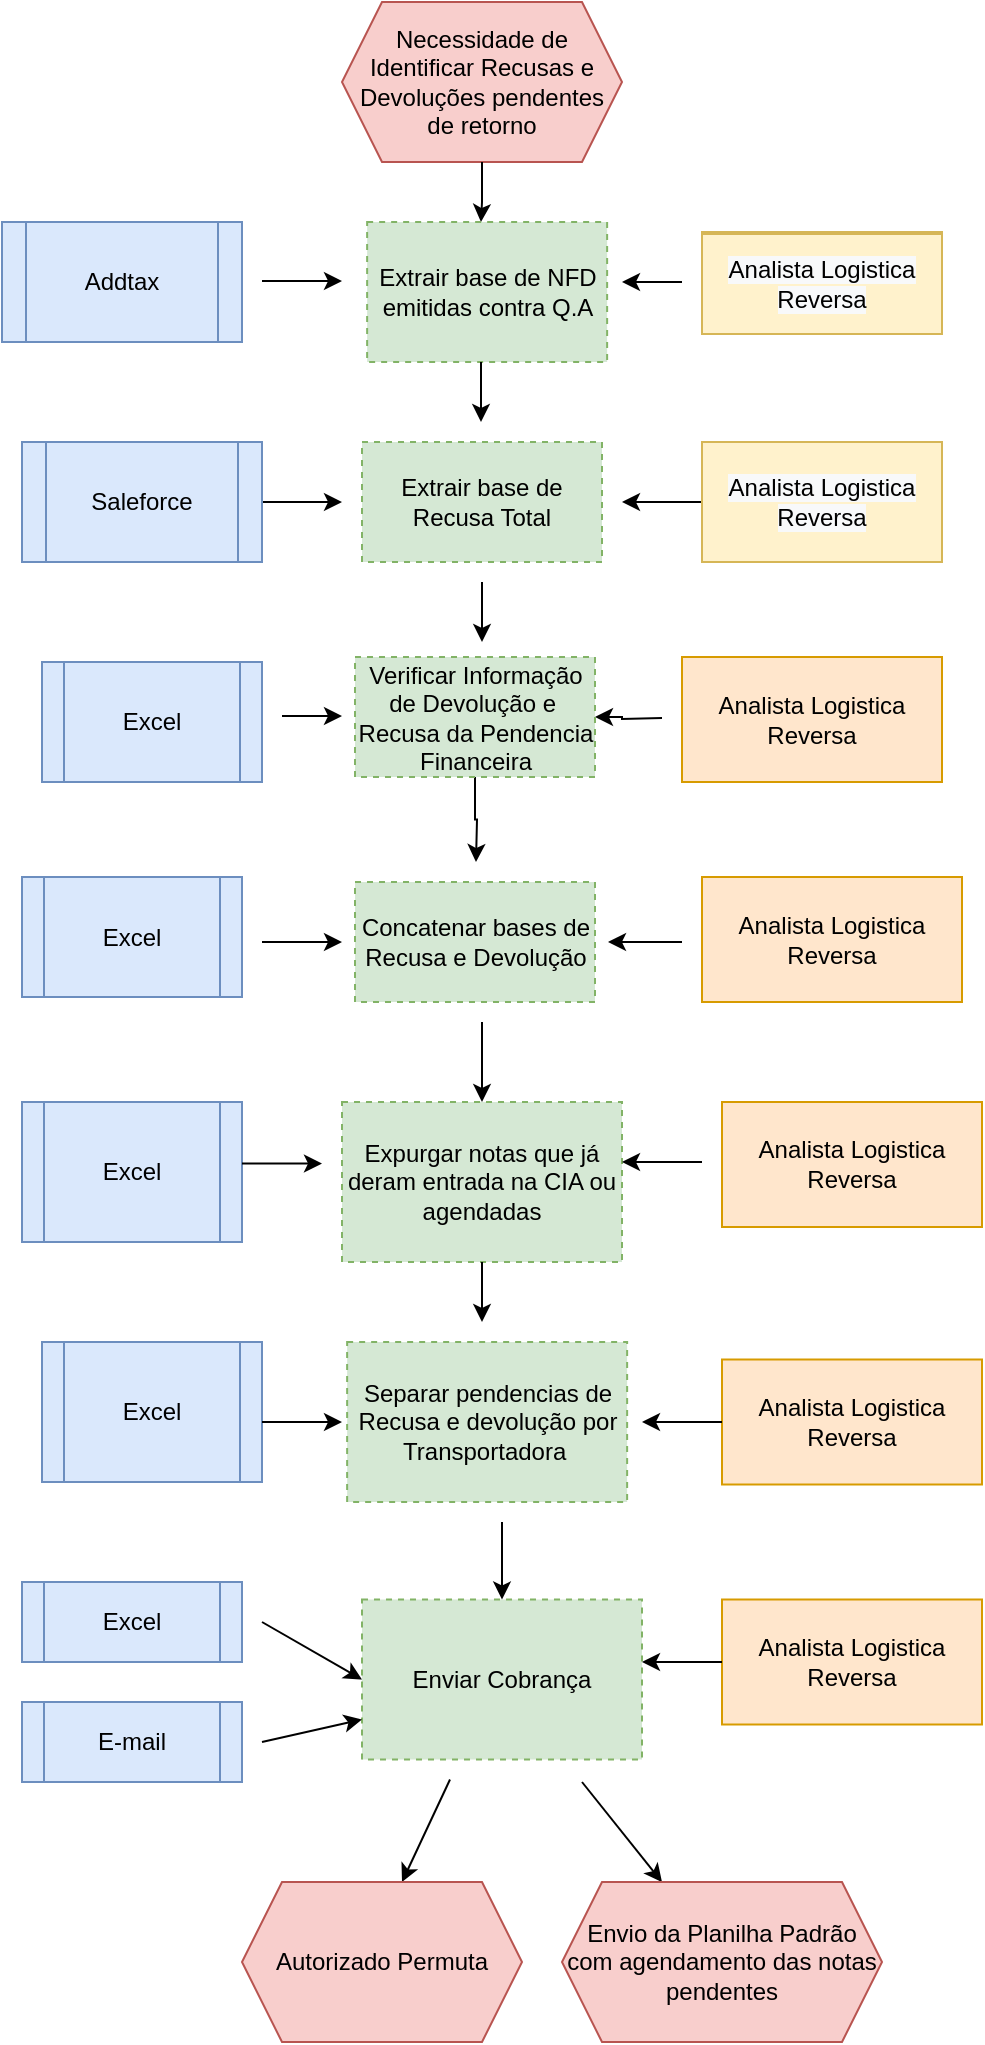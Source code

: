 <mxfile version="15.8.8" type="github" pages="2">
  <diagram name="Cenario Atual" id="1wXLa7j6M4l5O0fMWjpv">
    <mxGraphModel dx="868" dy="482" grid="1" gridSize="10" guides="1" tooltips="1" connect="1" arrows="1" fold="1" page="1" pageScale="1" pageWidth="827" pageHeight="1169" math="0" shadow="0">
      <root>
        <mxCell id="LYyk9Dx0ZVhr3AgMFDWi-0" />
        <mxCell id="LYyk9Dx0ZVhr3AgMFDWi-1" parent="LYyk9Dx0ZVhr3AgMFDWi-0" />
        <mxCell id="blbZEJMpm541hF0UHcoM-0" value="" style="edgeStyle=orthogonalEdgeStyle;rounded=0;orthogonalLoop=1;jettySize=auto;html=1;" parent="LYyk9Dx0ZVhr3AgMFDWi-1" target="blbZEJMpm541hF0UHcoM-20" edge="1">
          <mxGeometry relative="1" as="geometry">
            <mxPoint x="520" y="358" as="sourcePoint" />
          </mxGeometry>
        </mxCell>
        <mxCell id="blbZEJMpm541hF0UHcoM-1" value="&lt;span style=&quot;font-family: &amp;#34;helvetica&amp;#34;&quot;&gt;Analista Logistica Reversa&lt;/span&gt;" style="rounded=0;whiteSpace=wrap;html=1;fillColor=#ffe6cc;strokeColor=#d79b00;" parent="LYyk9Dx0ZVhr3AgMFDWi-1" vertex="1">
          <mxGeometry x="530" y="327.5" width="130" height="62.5" as="geometry" />
        </mxCell>
        <mxCell id="blbZEJMpm541hF0UHcoM-2" value="Excel" style="shape=process;whiteSpace=wrap;html=1;backgroundOutline=1;fillColor=#dae8fc;strokeColor=#6c8ebf;" parent="LYyk9Dx0ZVhr3AgMFDWi-1" vertex="1">
          <mxGeometry x="210" y="330" width="110" height="60" as="geometry" />
        </mxCell>
        <mxCell id="blbZEJMpm541hF0UHcoM-3" value="" style="endArrow=classic;html=1;rounded=0;" parent="LYyk9Dx0ZVhr3AgMFDWi-1" edge="1">
          <mxGeometry width="50" height="50" relative="1" as="geometry">
            <mxPoint x="330" y="357" as="sourcePoint" />
            <mxPoint x="360" y="357" as="targetPoint" />
          </mxGeometry>
        </mxCell>
        <mxCell id="blbZEJMpm541hF0UHcoM-4" value="&lt;font style=&quot;vertical-align: inherit&quot;&gt;&lt;font style=&quot;vertical-align: inherit&quot;&gt;Necessidade de Identificar Recusas e Devoluções pendentes de retorno&lt;/font&gt;&lt;/font&gt;" style="shape=hexagon;perimeter=hexagonPerimeter2;whiteSpace=wrap;html=1;fixedSize=1;fillColor=#f8cecc;strokeColor=#b85450;" parent="LYyk9Dx0ZVhr3AgMFDWi-1" vertex="1">
          <mxGeometry x="360" width="140" height="80" as="geometry" />
        </mxCell>
        <mxCell id="blbZEJMpm541hF0UHcoM-5" value="" style="endArrow=classic;html=1;rounded=0;exitX=0.5;exitY=1;exitDx=0;exitDy=0;" parent="LYyk9Dx0ZVhr3AgMFDWi-1" source="blbZEJMpm541hF0UHcoM-4" edge="1">
          <mxGeometry width="50" height="50" relative="1" as="geometry">
            <mxPoint x="430" y="90" as="sourcePoint" />
            <mxPoint x="429.5" y="110.0" as="targetPoint" />
            <Array as="points">
              <mxPoint x="430" y="100" />
            </Array>
          </mxGeometry>
        </mxCell>
        <mxCell id="blbZEJMpm541hF0UHcoM-6" value="&lt;font style=&quot;vertical-align: inherit&quot;&gt;&lt;font style=&quot;vertical-align: inherit&quot;&gt;&lt;font style=&quot;vertical-align: inherit&quot;&gt;&lt;font style=&quot;vertical-align: inherit&quot;&gt;Extrair base de NFD emitidas contra Q.A&lt;/font&gt;&lt;/font&gt;&lt;/font&gt;&lt;/font&gt;" style="rounded=0;whiteSpace=wrap;html=1;dashed=1;fillColor=#d5e8d4;strokeColor=#82b366;" parent="LYyk9Dx0ZVhr3AgMFDWi-1" vertex="1">
          <mxGeometry x="372.57" y="110" width="120" height="70" as="geometry" />
        </mxCell>
        <mxCell id="blbZEJMpm541hF0UHcoM-7" value="" style="endArrow=classic;html=1;rounded=0;" parent="LYyk9Dx0ZVhr3AgMFDWi-1" edge="1">
          <mxGeometry width="50" height="50" relative="1" as="geometry">
            <mxPoint x="430" y="290.0" as="sourcePoint" />
            <mxPoint x="430" y="320.0" as="targetPoint" />
          </mxGeometry>
        </mxCell>
        <mxCell id="blbZEJMpm541hF0UHcoM-8" value="" style="endArrow=classic;html=1;rounded=0;" parent="LYyk9Dx0ZVhr3AgMFDWi-1" edge="1">
          <mxGeometry width="50" height="50" relative="1" as="geometry">
            <mxPoint x="320" y="139.5" as="sourcePoint" />
            <mxPoint x="360" y="139.5" as="targetPoint" />
          </mxGeometry>
        </mxCell>
        <mxCell id="blbZEJMpm541hF0UHcoM-9" value="&#xa;&#xa;&lt;span style=&quot;color: rgb(0, 0, 0); font-family: helvetica; font-size: 12px; font-style: normal; font-weight: 400; letter-spacing: normal; text-align: center; text-indent: 0px; text-transform: none; word-spacing: 0px; background-color: rgb(248, 249, 250); display: inline; float: none;&quot;&gt;Analista Logistica Reversa&lt;/span&gt;&#xa;&#xa;" style="rounded=0;whiteSpace=wrap;html=1;fillColor=#fff2cc;strokeColor=#d6b656;" parent="LYyk9Dx0ZVhr3AgMFDWi-1" vertex="1">
          <mxGeometry x="540" y="115" width="120" height="50" as="geometry" />
        </mxCell>
        <mxCell id="blbZEJMpm541hF0UHcoM-10" value="&lt;font style=&quot;vertical-align: inherit&quot;&gt;&lt;font style=&quot;vertical-align: inherit&quot;&gt;Addtax&lt;/font&gt;&lt;/font&gt;" style="shape=process;whiteSpace=wrap;html=1;backgroundOutline=1;fillColor=#dae8fc;strokeColor=#6c8ebf;" parent="LYyk9Dx0ZVhr3AgMFDWi-1" vertex="1">
          <mxGeometry x="190" y="110" width="120" height="60" as="geometry" />
        </mxCell>
        <mxCell id="blbZEJMpm541hF0UHcoM-11" value="" style="endArrow=classic;html=1;rounded=0;" parent="LYyk9Dx0ZVhr3AgMFDWi-1" edge="1">
          <mxGeometry width="50" height="50" relative="1" as="geometry">
            <mxPoint x="530" y="140.0" as="sourcePoint" />
            <mxPoint x="500" y="140.0" as="targetPoint" />
          </mxGeometry>
        </mxCell>
        <mxCell id="blbZEJMpm541hF0UHcoM-12" value="" style="endArrow=classic;html=1;rounded=0;" parent="LYyk9Dx0ZVhr3AgMFDWi-1" edge="1">
          <mxGeometry width="50" height="50" relative="1" as="geometry">
            <mxPoint x="429.5" y="180.0" as="sourcePoint" />
            <mxPoint x="429.5" y="210.0" as="targetPoint" />
          </mxGeometry>
        </mxCell>
        <mxCell id="blbZEJMpm541hF0UHcoM-13" value="&lt;font style=&quot;vertical-align: inherit&quot;&gt;&lt;font style=&quot;vertical-align: inherit&quot;&gt;Extrair base de Recusa Total&lt;/font&gt;&lt;/font&gt;" style="rounded=0;whiteSpace=wrap;html=1;dashed=1;fillColor=#d5e8d4;strokeColor=#82b366;" parent="LYyk9Dx0ZVhr3AgMFDWi-1" vertex="1">
          <mxGeometry x="370" y="220" width="120" height="60" as="geometry" />
        </mxCell>
        <mxCell id="blbZEJMpm541hF0UHcoM-14" value="" style="endArrow=classic;html=1;rounded=0;" parent="LYyk9Dx0ZVhr3AgMFDWi-1" edge="1">
          <mxGeometry width="50" height="50" relative="1" as="geometry">
            <mxPoint x="540" y="250.0" as="sourcePoint" />
            <mxPoint x="500" y="250.0" as="targetPoint" />
          </mxGeometry>
        </mxCell>
        <mxCell id="blbZEJMpm541hF0UHcoM-15" value="" style="endArrow=classic;html=1;rounded=0;" parent="LYyk9Dx0ZVhr3AgMFDWi-1" edge="1">
          <mxGeometry width="50" height="50" relative="1" as="geometry">
            <mxPoint x="320" y="250.0" as="sourcePoint" />
            <mxPoint x="360" y="250.0" as="targetPoint" />
          </mxGeometry>
        </mxCell>
        <mxCell id="blbZEJMpm541hF0UHcoM-16" value="&lt;span style=&quot;color: rgb(0 , 0 , 0) ; font-size: 12px ; font-style: normal ; font-weight: 400 ; letter-spacing: normal ; text-align: center ; text-indent: 0px ; text-transform: none ; word-spacing: 0px ; font-family: &amp;#34;helvetica&amp;#34; ; background-color: rgb(248 , 249 , 250) ; display: inline ; float: none&quot;&gt;Analista Logistica Reversa&lt;/span&gt;" style="rounded=0;whiteSpace=wrap;html=1;fillColor=#fff2cc;strokeColor=#d6b656;" parent="LYyk9Dx0ZVhr3AgMFDWi-1" vertex="1">
          <mxGeometry x="540" y="220" width="120" height="60" as="geometry" />
        </mxCell>
        <mxCell id="blbZEJMpm541hF0UHcoM-17" value="Saleforce" style="shape=process;whiteSpace=wrap;html=1;backgroundOutline=1;fillColor=#dae8fc;strokeColor=#6c8ebf;" parent="LYyk9Dx0ZVhr3AgMFDWi-1" vertex="1">
          <mxGeometry x="200" y="220" width="120" height="60" as="geometry" />
        </mxCell>
        <mxCell id="blbZEJMpm541hF0UHcoM-18" value="&#xa;&#xa;&lt;span style=&quot;color: rgb(0, 0, 0); font-family: helvetica; font-size: 12px; font-style: normal; font-weight: 400; letter-spacing: normal; text-align: center; text-indent: 0px; text-transform: none; word-spacing: 0px; background-color: rgb(248, 249, 250); display: inline; float: none;&quot;&gt;Analista Logistica Reversa&lt;/span&gt;&#xa;&#xa;" style="rounded=0;whiteSpace=wrap;html=1;fillColor=#fff2cc;strokeColor=#d6b656;" parent="LYyk9Dx0ZVhr3AgMFDWi-1" vertex="1">
          <mxGeometry x="540" y="116" width="120" height="50" as="geometry" />
        </mxCell>
        <mxCell id="blbZEJMpm541hF0UHcoM-19" value="" style="edgeStyle=orthogonalEdgeStyle;rounded=0;orthogonalLoop=1;jettySize=auto;html=1;" parent="LYyk9Dx0ZVhr3AgMFDWi-1" source="blbZEJMpm541hF0UHcoM-20" edge="1">
          <mxGeometry relative="1" as="geometry">
            <mxPoint x="427" y="430" as="targetPoint" />
          </mxGeometry>
        </mxCell>
        <mxCell id="blbZEJMpm541hF0UHcoM-20" value="&lt;font style=&quot;vertical-align: inherit&quot;&gt;&lt;font style=&quot;vertical-align: inherit&quot;&gt;Verificar Informação de Devolução e&amp;nbsp; Recusa da Pendencia Financeira&lt;/font&gt;&lt;/font&gt;" style="rounded=0;whiteSpace=wrap;html=1;dashed=1;fillColor=#d5e8d4;strokeColor=#82b366;" parent="LYyk9Dx0ZVhr3AgMFDWi-1" vertex="1">
          <mxGeometry x="366.5" y="327.5" width="120" height="60" as="geometry" />
        </mxCell>
        <mxCell id="blbZEJMpm541hF0UHcoM-21" value="&lt;font style=&quot;vertical-align: inherit&quot;&gt;&lt;font style=&quot;vertical-align: inherit&quot;&gt;Concatenar bases de Recusa e Devolução&lt;/font&gt;&lt;/font&gt;" style="rounded=0;whiteSpace=wrap;html=1;dashed=1;fillColor=#d5e8d4;strokeColor=#82b366;" parent="LYyk9Dx0ZVhr3AgMFDWi-1" vertex="1">
          <mxGeometry x="366.5" y="440" width="120" height="60" as="geometry" />
        </mxCell>
        <mxCell id="blbZEJMpm541hF0UHcoM-22" value="&lt;span style=&quot;font-family: &amp;#34;helvetica&amp;#34;&quot;&gt;Analista Logistica Reversa&lt;/span&gt;" style="rounded=0;whiteSpace=wrap;html=1;fillColor=#ffe6cc;strokeColor=#d79b00;" parent="LYyk9Dx0ZVhr3AgMFDWi-1" vertex="1">
          <mxGeometry x="540" y="437.5" width="130" height="62.5" as="geometry" />
        </mxCell>
        <mxCell id="blbZEJMpm541hF0UHcoM-23" value="Excel" style="shape=process;whiteSpace=wrap;html=1;backgroundOutline=1;fillColor=#dae8fc;strokeColor=#6c8ebf;" parent="LYyk9Dx0ZVhr3AgMFDWi-1" vertex="1">
          <mxGeometry x="200" y="437.5" width="110" height="60" as="geometry" />
        </mxCell>
        <mxCell id="blbZEJMpm541hF0UHcoM-24" value="" style="endArrow=classic;html=1;rounded=0;" parent="LYyk9Dx0ZVhr3AgMFDWi-1" edge="1">
          <mxGeometry width="50" height="50" relative="1" as="geometry">
            <mxPoint x="530" y="470" as="sourcePoint" />
            <mxPoint x="493.0" y="470" as="targetPoint" />
          </mxGeometry>
        </mxCell>
        <mxCell id="blbZEJMpm541hF0UHcoM-25" value="" style="endArrow=classic;html=1;rounded=0;" parent="LYyk9Dx0ZVhr3AgMFDWi-1" edge="1">
          <mxGeometry width="50" height="50" relative="1" as="geometry">
            <mxPoint x="320" y="470" as="sourcePoint" />
            <mxPoint x="360" y="470" as="targetPoint" />
          </mxGeometry>
        </mxCell>
        <mxCell id="blbZEJMpm541hF0UHcoM-26" value="&lt;font style=&quot;vertical-align: inherit&quot;&gt;&lt;font style=&quot;vertical-align: inherit&quot;&gt;Expurgar notas que já deram entrada na CIA ou agendadas&lt;/font&gt;&lt;/font&gt;" style="rounded=0;whiteSpace=wrap;html=1;dashed=1;fillColor=#d5e8d4;strokeColor=#82b366;" parent="LYyk9Dx0ZVhr3AgMFDWi-1" vertex="1">
          <mxGeometry x="360" y="550" width="140" height="80" as="geometry" />
        </mxCell>
        <mxCell id="blbZEJMpm541hF0UHcoM-27" value="&lt;span style=&quot;font-family: &amp;#34;helvetica&amp;#34;&quot;&gt;Analista Logistica Reversa&lt;/span&gt;" style="rounded=0;whiteSpace=wrap;html=1;fillColor=#ffe6cc;strokeColor=#d79b00;" parent="LYyk9Dx0ZVhr3AgMFDWi-1" vertex="1">
          <mxGeometry x="550" y="550" width="130" height="62.5" as="geometry" />
        </mxCell>
        <mxCell id="blbZEJMpm541hF0UHcoM-28" value="" style="endArrow=classic;html=1;rounded=0;" parent="LYyk9Dx0ZVhr3AgMFDWi-1" edge="1">
          <mxGeometry width="50" height="50" relative="1" as="geometry">
            <mxPoint x="540" y="580" as="sourcePoint" />
            <mxPoint x="500" y="580" as="targetPoint" />
          </mxGeometry>
        </mxCell>
        <mxCell id="blbZEJMpm541hF0UHcoM-29" value="Excel" style="shape=process;whiteSpace=wrap;html=1;backgroundOutline=1;fillColor=#dae8fc;strokeColor=#6c8ebf;" parent="LYyk9Dx0ZVhr3AgMFDWi-1" vertex="1">
          <mxGeometry x="200" y="550" width="110" height="70" as="geometry" />
        </mxCell>
        <mxCell id="blbZEJMpm541hF0UHcoM-30" value="" style="endArrow=classic;html=1;rounded=0;" parent="LYyk9Dx0ZVhr3AgMFDWi-1" edge="1">
          <mxGeometry width="50" height="50" relative="1" as="geometry">
            <mxPoint x="310" y="580.75" as="sourcePoint" />
            <mxPoint x="350" y="580.75" as="targetPoint" />
          </mxGeometry>
        </mxCell>
        <mxCell id="blbZEJMpm541hF0UHcoM-31" value="" style="endArrow=classic;html=1;rounded=0;entryX=0.5;entryY=0;entryDx=0;entryDy=0;" parent="LYyk9Dx0ZVhr3AgMFDWi-1" target="blbZEJMpm541hF0UHcoM-26" edge="1">
          <mxGeometry width="50" height="50" relative="1" as="geometry">
            <mxPoint x="430" y="510" as="sourcePoint" />
            <mxPoint x="390" y="410" as="targetPoint" />
          </mxGeometry>
        </mxCell>
        <mxCell id="blbZEJMpm541hF0UHcoM-32" value="&lt;font style=&quot;vertical-align: inherit&quot;&gt;&lt;font style=&quot;vertical-align: inherit&quot;&gt;Separar pendencias de Recusa e devolução por Transportadora&amp;nbsp;&lt;/font&gt;&lt;/font&gt;" style="rounded=0;whiteSpace=wrap;html=1;dashed=1;fillColor=#d5e8d4;strokeColor=#82b366;" parent="LYyk9Dx0ZVhr3AgMFDWi-1" vertex="1">
          <mxGeometry x="362.57" y="670" width="140" height="80" as="geometry" />
        </mxCell>
        <mxCell id="blbZEJMpm541hF0UHcoM-33" value="&lt;span style=&quot;font-family: &amp;#34;helvetica&amp;#34;&quot;&gt;Analista Logistica Reversa&lt;/span&gt;" style="rounded=0;whiteSpace=wrap;html=1;fillColor=#ffe6cc;strokeColor=#d79b00;" parent="LYyk9Dx0ZVhr3AgMFDWi-1" vertex="1">
          <mxGeometry x="550" y="678.75" width="130" height="62.5" as="geometry" />
        </mxCell>
        <mxCell id="blbZEJMpm541hF0UHcoM-34" value="Excel" style="shape=process;whiteSpace=wrap;html=1;backgroundOutline=1;fillColor=#dae8fc;strokeColor=#6c8ebf;" parent="LYyk9Dx0ZVhr3AgMFDWi-1" vertex="1">
          <mxGeometry x="210" y="670" width="110" height="70" as="geometry" />
        </mxCell>
        <mxCell id="blbZEJMpm541hF0UHcoM-35" value="" style="endArrow=classic;html=1;rounded=0;" parent="LYyk9Dx0ZVhr3AgMFDWi-1" edge="1">
          <mxGeometry width="50" height="50" relative="1" as="geometry">
            <mxPoint x="320" y="710" as="sourcePoint" />
            <mxPoint x="360" y="710" as="targetPoint" />
          </mxGeometry>
        </mxCell>
        <mxCell id="blbZEJMpm541hF0UHcoM-36" value="" style="endArrow=classic;html=1;rounded=0;exitX=0;exitY=0.5;exitDx=0;exitDy=0;" parent="LYyk9Dx0ZVhr3AgMFDWi-1" source="blbZEJMpm541hF0UHcoM-33" edge="1">
          <mxGeometry width="50" height="50" relative="1" as="geometry">
            <mxPoint x="340" y="760" as="sourcePoint" />
            <mxPoint x="510" y="710" as="targetPoint" />
          </mxGeometry>
        </mxCell>
        <mxCell id="blbZEJMpm541hF0UHcoM-37" value="&lt;font style=&quot;vertical-align: inherit&quot;&gt;&lt;font style=&quot;vertical-align: inherit&quot;&gt;Enviar Cobrança&lt;/font&gt;&lt;/font&gt;" style="rounded=0;whiteSpace=wrap;html=1;dashed=1;fillColor=#d5e8d4;strokeColor=#82b366;" parent="LYyk9Dx0ZVhr3AgMFDWi-1" vertex="1">
          <mxGeometry x="370" y="798.75" width="140" height="80" as="geometry" />
        </mxCell>
        <mxCell id="blbZEJMpm541hF0UHcoM-38" value="&lt;span style=&quot;font-family: &amp;#34;helvetica&amp;#34;&quot;&gt;Analista Logistica Reversa&lt;/span&gt;" style="rounded=0;whiteSpace=wrap;html=1;fillColor=#ffe6cc;strokeColor=#d79b00;" parent="LYyk9Dx0ZVhr3AgMFDWi-1" vertex="1">
          <mxGeometry x="550" y="798.75" width="130" height="62.5" as="geometry" />
        </mxCell>
        <mxCell id="blbZEJMpm541hF0UHcoM-39" value="Excel" style="shape=process;whiteSpace=wrap;html=1;backgroundOutline=1;fillColor=#dae8fc;strokeColor=#6c8ebf;" parent="LYyk9Dx0ZVhr3AgMFDWi-1" vertex="1">
          <mxGeometry x="200" y="790" width="110" height="40" as="geometry" />
        </mxCell>
        <mxCell id="blbZEJMpm541hF0UHcoM-40" value="" style="endArrow=classic;html=1;rounded=0;entryX=0;entryY=0.5;entryDx=0;entryDy=0;" parent="LYyk9Dx0ZVhr3AgMFDWi-1" target="blbZEJMpm541hF0UHcoM-37" edge="1">
          <mxGeometry width="50" height="50" relative="1" as="geometry">
            <mxPoint x="320" y="810" as="sourcePoint" />
            <mxPoint x="390" y="710" as="targetPoint" />
          </mxGeometry>
        </mxCell>
        <mxCell id="blbZEJMpm541hF0UHcoM-41" value="" style="endArrow=classic;html=1;rounded=0;exitX=0;exitY=0.5;exitDx=0;exitDy=0;" parent="LYyk9Dx0ZVhr3AgMFDWi-1" source="blbZEJMpm541hF0UHcoM-38" edge="1">
          <mxGeometry width="50" height="50" relative="1" as="geometry">
            <mxPoint x="340" y="760" as="sourcePoint" />
            <mxPoint x="510" y="830" as="targetPoint" />
          </mxGeometry>
        </mxCell>
        <mxCell id="blbZEJMpm541hF0UHcoM-42" value="E-mail" style="shape=process;whiteSpace=wrap;html=1;backgroundOutline=1;fillColor=#dae8fc;strokeColor=#6c8ebf;" parent="LYyk9Dx0ZVhr3AgMFDWi-1" vertex="1">
          <mxGeometry x="200" y="850" width="110" height="40" as="geometry" />
        </mxCell>
        <mxCell id="blbZEJMpm541hF0UHcoM-43" value="" style="endArrow=classic;html=1;rounded=0;entryX=0;entryY=0.75;entryDx=0;entryDy=0;" parent="LYyk9Dx0ZVhr3AgMFDWi-1" target="blbZEJMpm541hF0UHcoM-37" edge="1">
          <mxGeometry width="50" height="50" relative="1" as="geometry">
            <mxPoint x="320" y="870" as="sourcePoint" />
            <mxPoint x="390" y="710" as="targetPoint" />
          </mxGeometry>
        </mxCell>
        <mxCell id="blbZEJMpm541hF0UHcoM-44" value="" style="endArrow=classic;html=1;rounded=0;exitX=0.5;exitY=1;exitDx=0;exitDy=0;" parent="LYyk9Dx0ZVhr3AgMFDWi-1" source="blbZEJMpm541hF0UHcoM-26" edge="1">
          <mxGeometry width="50" height="50" relative="1" as="geometry">
            <mxPoint x="440" y="670" as="sourcePoint" />
            <mxPoint x="430" y="660" as="targetPoint" />
          </mxGeometry>
        </mxCell>
        <mxCell id="blbZEJMpm541hF0UHcoM-45" value="" style="endArrow=classic;html=1;rounded=0;entryX=0.5;entryY=0;entryDx=0;entryDy=0;" parent="LYyk9Dx0ZVhr3AgMFDWi-1" target="blbZEJMpm541hF0UHcoM-37" edge="1">
          <mxGeometry width="50" height="50" relative="1" as="geometry">
            <mxPoint x="440" y="760" as="sourcePoint" />
            <mxPoint x="490" y="620" as="targetPoint" />
          </mxGeometry>
        </mxCell>
        <mxCell id="blbZEJMpm541hF0UHcoM-46" value="" style="endArrow=classic;html=1;rounded=0;" parent="LYyk9Dx0ZVhr3AgMFDWi-1" edge="1">
          <mxGeometry width="50" height="50" relative="1" as="geometry">
            <mxPoint x="480" y="890" as="sourcePoint" />
            <mxPoint x="520" y="940" as="targetPoint" />
          </mxGeometry>
        </mxCell>
        <mxCell id="blbZEJMpm541hF0UHcoM-47" value="" style="endArrow=classic;html=1;rounded=0;" parent="LYyk9Dx0ZVhr3AgMFDWi-1" edge="1">
          <mxGeometry width="50" height="50" relative="1" as="geometry">
            <mxPoint x="414" y="888.75" as="sourcePoint" />
            <mxPoint x="390" y="940" as="targetPoint" />
          </mxGeometry>
        </mxCell>
        <mxCell id="blbZEJMpm541hF0UHcoM-48" value="&lt;font style=&quot;vertical-align: inherit&quot;&gt;&lt;font style=&quot;vertical-align: inherit&quot;&gt;Autorizado Permuta&lt;/font&gt;&lt;/font&gt;" style="shape=hexagon;perimeter=hexagonPerimeter2;whiteSpace=wrap;html=1;fixedSize=1;fillColor=#f8cecc;strokeColor=#b85450;" parent="LYyk9Dx0ZVhr3AgMFDWi-1" vertex="1">
          <mxGeometry x="310" y="940" width="140" height="80" as="geometry" />
        </mxCell>
        <mxCell id="blbZEJMpm541hF0UHcoM-49" value="&lt;font style=&quot;vertical-align: inherit&quot;&gt;&lt;font style=&quot;vertical-align: inherit&quot;&gt;Envio da Planilha Padrão com agendamento das notas pendentes&lt;/font&gt;&lt;/font&gt;" style="shape=hexagon;perimeter=hexagonPerimeter2;whiteSpace=wrap;html=1;fixedSize=1;fillColor=#f8cecc;strokeColor=#b85450;" parent="LYyk9Dx0ZVhr3AgMFDWi-1" vertex="1">
          <mxGeometry x="470" y="940" width="160" height="80" as="geometry" />
        </mxCell>
      </root>
    </mxGraphModel>
  </diagram>
  <diagram name="Cenario Proposto" id="WW8QDsr_tITs_Tc6LJ1V">
    <mxGraphModel dx="868" dy="482" grid="1" gridSize="10" guides="1" tooltips="1" connect="1" arrows="1" fold="1" page="1" pageScale="1" pageWidth="827" pageHeight="1169" math="0" shadow="0">
      <root>
        <mxCell id="ha8MaHcVf92JIQvxDIVd-0" />
        <mxCell id="ha8MaHcVf92JIQvxDIVd-1" parent="ha8MaHcVf92JIQvxDIVd-0" />
        <mxCell id="omFOCN-zwbyXy3oJ8tRm-25" value="&lt;font style=&quot;vertical-align: inherit&quot;&gt;&lt;font style=&quot;vertical-align: inherit&quot;&gt;Necessidade de Identificar Recusas e Devoluções pendentes de retorno&lt;/font&gt;&lt;/font&gt;" style="shape=hexagon;perimeter=hexagonPerimeter2;whiteSpace=wrap;html=1;fixedSize=1;fillColor=#f8cecc;strokeColor=#b85450;" vertex="1" parent="ha8MaHcVf92JIQvxDIVd-1">
          <mxGeometry x="380" y="10" width="140" height="80" as="geometry" />
        </mxCell>
        <mxCell id="omFOCN-zwbyXy3oJ8tRm-26" value="" style="edgeStyle=orthogonalEdgeStyle;rounded=0;orthogonalLoop=1;jettySize=auto;html=1;" edge="1" parent="ha8MaHcVf92JIQvxDIVd-1" source="omFOCN-zwbyXy3oJ8tRm-27" target="omFOCN-zwbyXy3oJ8tRm-34">
          <mxGeometry relative="1" as="geometry" />
        </mxCell>
        <mxCell id="omFOCN-zwbyXy3oJ8tRm-27" value="&lt;font style=&quot;vertical-align: inherit&quot;&gt;&lt;font style=&quot;vertical-align: inherit&quot;&gt;&lt;font style=&quot;vertical-align: inherit&quot;&gt;&lt;font style=&quot;vertical-align: inherit&quot;&gt;Extrair bases, concatenar informações , disponibilização&lt;/font&gt;&lt;/font&gt;&lt;/font&gt;&lt;/font&gt;" style="rounded=0;whiteSpace=wrap;html=1;dashed=1;fillColor=#d5e8d4;strokeColor=#82b366;" vertex="1" parent="ha8MaHcVf92JIQvxDIVd-1">
          <mxGeometry x="370" y="135" width="150" height="75" as="geometry" />
        </mxCell>
        <mxCell id="omFOCN-zwbyXy3oJ8tRm-28" value="" style="endArrow=classic;html=1;rounded=0;" edge="1" parent="ha8MaHcVf92JIQvxDIVd-1">
          <mxGeometry width="50" height="50" relative="1" as="geometry">
            <mxPoint x="330" y="169.5" as="sourcePoint" />
            <mxPoint x="370" y="169.5" as="targetPoint" />
          </mxGeometry>
        </mxCell>
        <mxCell id="omFOCN-zwbyXy3oJ8tRm-29" value="&#xa;&#xa;&lt;span style=&quot;color: rgb(0, 0, 0); font-family: helvetica; font-size: 12px; font-style: normal; font-weight: 400; letter-spacing: normal; text-align: center; text-indent: 0px; text-transform: none; word-spacing: 0px; background-color: rgb(248, 249, 250); display: inline; float: none;&quot;&gt;Analista Logistica Reversa&lt;/span&gt;&#xa;&#xa;" style="rounded=0;whiteSpace=wrap;html=1;fillColor=#fff2cc;strokeColor=#d6b656;" vertex="1" parent="ha8MaHcVf92JIQvxDIVd-1">
          <mxGeometry x="560" y="145" width="120" height="50" as="geometry" />
        </mxCell>
        <mxCell id="omFOCN-zwbyXy3oJ8tRm-30" value="&lt;font style=&quot;vertical-align: inherit&quot;&gt;&lt;font style=&quot;vertical-align: inherit&quot;&gt;Power B.I&lt;/font&gt;&lt;/font&gt;" style="shape=process;whiteSpace=wrap;html=1;backgroundOutline=1;fillColor=#dae8fc;strokeColor=#6c8ebf;" vertex="1" parent="ha8MaHcVf92JIQvxDIVd-1">
          <mxGeometry x="210" y="140" width="120" height="60" as="geometry" />
        </mxCell>
        <mxCell id="omFOCN-zwbyXy3oJ8tRm-31" value="" style="endArrow=classic;html=1;rounded=0;exitX=0.5;exitY=1;exitDx=0;exitDy=0;exitPerimeter=0;" edge="1" parent="ha8MaHcVf92JIQvxDIVd-1" source="omFOCN-zwbyXy3oJ8tRm-25">
          <mxGeometry width="50" height="50" relative="1" as="geometry">
            <mxPoint x="400" y="170" as="sourcePoint" />
            <mxPoint x="450" y="130" as="targetPoint" />
          </mxGeometry>
        </mxCell>
        <mxCell id="omFOCN-zwbyXy3oJ8tRm-32" value="" style="endArrow=classic;html=1;rounded=0;exitX=0;exitY=0.5;exitDx=0;exitDy=0;" edge="1" parent="ha8MaHcVf92JIQvxDIVd-1" source="omFOCN-zwbyXy3oJ8tRm-29">
          <mxGeometry width="50" height="50" relative="1" as="geometry">
            <mxPoint x="400" y="170" as="sourcePoint" />
            <mxPoint x="530" y="170" as="targetPoint" />
          </mxGeometry>
        </mxCell>
        <mxCell id="omFOCN-zwbyXy3oJ8tRm-33" value="" style="edgeStyle=orthogonalEdgeStyle;rounded=0;orthogonalLoop=1;jettySize=auto;html=1;" edge="1" parent="ha8MaHcVf92JIQvxDIVd-1" source="omFOCN-zwbyXy3oJ8tRm-34" target="omFOCN-zwbyXy3oJ8tRm-39">
          <mxGeometry relative="1" as="geometry" />
        </mxCell>
        <mxCell id="omFOCN-zwbyXy3oJ8tRm-34" value="&lt;font style=&quot;vertical-align: inherit&quot;&gt;&lt;font style=&quot;vertical-align: inherit&quot;&gt;&lt;font style=&quot;vertical-align: inherit&quot;&gt;&lt;font style=&quot;vertical-align: inherit&quot;&gt;Extrair Relatorio&lt;/font&gt;&lt;/font&gt;&lt;/font&gt;&lt;/font&gt;" style="rounded=0;whiteSpace=wrap;html=1;dashed=1;fillColor=#d5e8d4;strokeColor=#82b366;" vertex="1" parent="ha8MaHcVf92JIQvxDIVd-1">
          <mxGeometry x="370" y="250" width="150" height="75" as="geometry" />
        </mxCell>
        <mxCell id="omFOCN-zwbyXy3oJ8tRm-35" value="" style="edgeStyle=orthogonalEdgeStyle;rounded=0;orthogonalLoop=1;jettySize=auto;html=1;" edge="1" parent="ha8MaHcVf92JIQvxDIVd-1" source="omFOCN-zwbyXy3oJ8tRm-36" target="omFOCN-zwbyXy3oJ8tRm-34">
          <mxGeometry relative="1" as="geometry" />
        </mxCell>
        <mxCell id="omFOCN-zwbyXy3oJ8tRm-36" value="&#xa;&#xa;&lt;span style=&quot;color: rgb(0, 0, 0); font-family: helvetica; font-size: 12px; font-style: normal; font-weight: 400; letter-spacing: normal; text-align: center; text-indent: 0px; text-transform: none; word-spacing: 0px; background-color: rgb(248, 249, 250); display: inline; float: none;&quot;&gt;Analista Logistica Reversa&lt;/span&gt;&#xa;&#xa;" style="rounded=0;whiteSpace=wrap;html=1;fillColor=#fff2cc;strokeColor=#d6b656;" vertex="1" parent="ha8MaHcVf92JIQvxDIVd-1">
          <mxGeometry x="570" y="262.5" width="120" height="50" as="geometry" />
        </mxCell>
        <mxCell id="omFOCN-zwbyXy3oJ8tRm-37" value="" style="edgeStyle=orthogonalEdgeStyle;rounded=0;orthogonalLoop=1;jettySize=auto;html=1;" edge="1" parent="ha8MaHcVf92JIQvxDIVd-1" source="omFOCN-zwbyXy3oJ8tRm-38" target="omFOCN-zwbyXy3oJ8tRm-34">
          <mxGeometry relative="1" as="geometry" />
        </mxCell>
        <mxCell id="omFOCN-zwbyXy3oJ8tRm-38" value="&lt;font style=&quot;vertical-align: inherit&quot;&gt;&lt;font style=&quot;vertical-align: inherit&quot;&gt;Power B.I&lt;/font&gt;&lt;/font&gt;" style="shape=process;whiteSpace=wrap;html=1;backgroundOutline=1;fillColor=#dae8fc;strokeColor=#6c8ebf;" vertex="1" parent="ha8MaHcVf92JIQvxDIVd-1">
          <mxGeometry x="210" y="257.5" width="120" height="60" as="geometry" />
        </mxCell>
        <mxCell id="omFOCN-zwbyXy3oJ8tRm-39" value="&lt;font style=&quot;vertical-align: inherit&quot;&gt;&lt;font style=&quot;vertical-align: inherit&quot;&gt;&lt;font style=&quot;vertical-align: inherit&quot;&gt;&lt;font style=&quot;vertical-align: inherit&quot;&gt;Enviar Cobrança&lt;/font&gt;&lt;/font&gt;&lt;/font&gt;&lt;/font&gt;" style="rounded=0;whiteSpace=wrap;html=1;dashed=1;fillColor=#d5e8d4;strokeColor=#82b366;" vertex="1" parent="ha8MaHcVf92JIQvxDIVd-1">
          <mxGeometry x="370" y="370" width="150" height="75" as="geometry" />
        </mxCell>
        <mxCell id="omFOCN-zwbyXy3oJ8tRm-40" value="" style="edgeStyle=orthogonalEdgeStyle;rounded=0;orthogonalLoop=1;jettySize=auto;html=1;" edge="1" parent="ha8MaHcVf92JIQvxDIVd-1" source="omFOCN-zwbyXy3oJ8tRm-41" target="omFOCN-zwbyXy3oJ8tRm-39">
          <mxGeometry relative="1" as="geometry" />
        </mxCell>
        <mxCell id="omFOCN-zwbyXy3oJ8tRm-41" value="&#xa;&#xa;&lt;span style=&quot;color: rgb(0, 0, 0); font-family: helvetica; font-size: 12px; font-style: normal; font-weight: 400; letter-spacing: normal; text-align: center; text-indent: 0px; text-transform: none; word-spacing: 0px; background-color: rgb(248, 249, 250); display: inline; float: none;&quot;&gt;Analista Logistica Reversa&lt;/span&gt;&#xa;&#xa;" style="rounded=0;whiteSpace=wrap;html=1;fillColor=#fff2cc;strokeColor=#d6b656;" vertex="1" parent="ha8MaHcVf92JIQvxDIVd-1">
          <mxGeometry x="560" y="382.5" width="120" height="50" as="geometry" />
        </mxCell>
        <mxCell id="omFOCN-zwbyXy3oJ8tRm-42" value="&lt;font style=&quot;vertical-align: inherit&quot;&gt;&lt;font style=&quot;vertical-align: inherit&quot;&gt;Excel&lt;/font&gt;&lt;/font&gt;" style="shape=process;whiteSpace=wrap;html=1;backgroundOutline=1;fillColor=#dae8fc;strokeColor=#6c8ebf;" vertex="1" parent="ha8MaHcVf92JIQvxDIVd-1">
          <mxGeometry x="200" y="370" width="120" height="40" as="geometry" />
        </mxCell>
        <mxCell id="omFOCN-zwbyXy3oJ8tRm-43" value="&lt;font style=&quot;vertical-align: inherit&quot;&gt;&lt;font style=&quot;vertical-align: inherit&quot;&gt;E-mail&lt;/font&gt;&lt;/font&gt;" style="shape=process;whiteSpace=wrap;html=1;backgroundOutline=1;fillColor=#dae8fc;strokeColor=#6c8ebf;" vertex="1" parent="ha8MaHcVf92JIQvxDIVd-1">
          <mxGeometry x="200" y="430" width="120" height="40" as="geometry" />
        </mxCell>
        <mxCell id="omFOCN-zwbyXy3oJ8tRm-44" value="" style="endArrow=classic;html=1;rounded=0;entryX=0;entryY=0.5;entryDx=0;entryDy=0;exitX=1;exitY=0.5;exitDx=0;exitDy=0;" edge="1" parent="ha8MaHcVf92JIQvxDIVd-1" source="omFOCN-zwbyXy3oJ8tRm-42" target="omFOCN-zwbyXy3oJ8tRm-39">
          <mxGeometry width="50" height="50" relative="1" as="geometry">
            <mxPoint x="400" y="280" as="sourcePoint" />
            <mxPoint x="450" y="230" as="targetPoint" />
          </mxGeometry>
        </mxCell>
        <mxCell id="omFOCN-zwbyXy3oJ8tRm-45" value="" style="endArrow=classic;html=1;rounded=0;exitX=1;exitY=0.5;exitDx=0;exitDy=0;entryX=0;entryY=0.75;entryDx=0;entryDy=0;" edge="1" parent="ha8MaHcVf92JIQvxDIVd-1" source="omFOCN-zwbyXy3oJ8tRm-43" target="omFOCN-zwbyXy3oJ8tRm-39">
          <mxGeometry width="50" height="50" relative="1" as="geometry">
            <mxPoint x="400" y="280" as="sourcePoint" />
            <mxPoint x="360" y="430" as="targetPoint" />
          </mxGeometry>
        </mxCell>
        <mxCell id="omFOCN-zwbyXy3oJ8tRm-46" value="" style="endArrow=classic;html=1;rounded=0;" edge="1" parent="ha8MaHcVf92JIQvxDIVd-1">
          <mxGeometry width="50" height="50" relative="1" as="geometry">
            <mxPoint x="440" y="450" as="sourcePoint" />
            <mxPoint x="390" y="510" as="targetPoint" />
          </mxGeometry>
        </mxCell>
        <mxCell id="omFOCN-zwbyXy3oJ8tRm-47" value="" style="endArrow=classic;html=1;rounded=0;" edge="1" parent="ha8MaHcVf92JIQvxDIVd-1">
          <mxGeometry width="50" height="50" relative="1" as="geometry">
            <mxPoint x="460" y="450" as="sourcePoint" />
            <mxPoint x="500" y="510" as="targetPoint" />
          </mxGeometry>
        </mxCell>
        <mxCell id="omFOCN-zwbyXy3oJ8tRm-48" value="&lt;font style=&quot;vertical-align: inherit&quot;&gt;&lt;font style=&quot;vertical-align: inherit&quot;&gt;Autorizado Permuta&lt;/font&gt;&lt;/font&gt;" style="shape=hexagon;perimeter=hexagonPerimeter2;whiteSpace=wrap;html=1;fixedSize=1;fillColor=#f8cecc;strokeColor=#b85450;" vertex="1" parent="ha8MaHcVf92JIQvxDIVd-1">
          <mxGeometry x="270" y="515" width="170" height="95" as="geometry" />
        </mxCell>
        <mxCell id="omFOCN-zwbyXy3oJ8tRm-49" value="Envio da Planilha Padrão com agendamento das notas pendentes" style="shape=hexagon;perimeter=hexagonPerimeter2;whiteSpace=wrap;html=1;fixedSize=1;fillColor=#f8cecc;strokeColor=#b85450;" vertex="1" parent="ha8MaHcVf92JIQvxDIVd-1">
          <mxGeometry x="450" y="515" width="180" height="95" as="geometry" />
        </mxCell>
      </root>
    </mxGraphModel>
  </diagram>
</mxfile>
